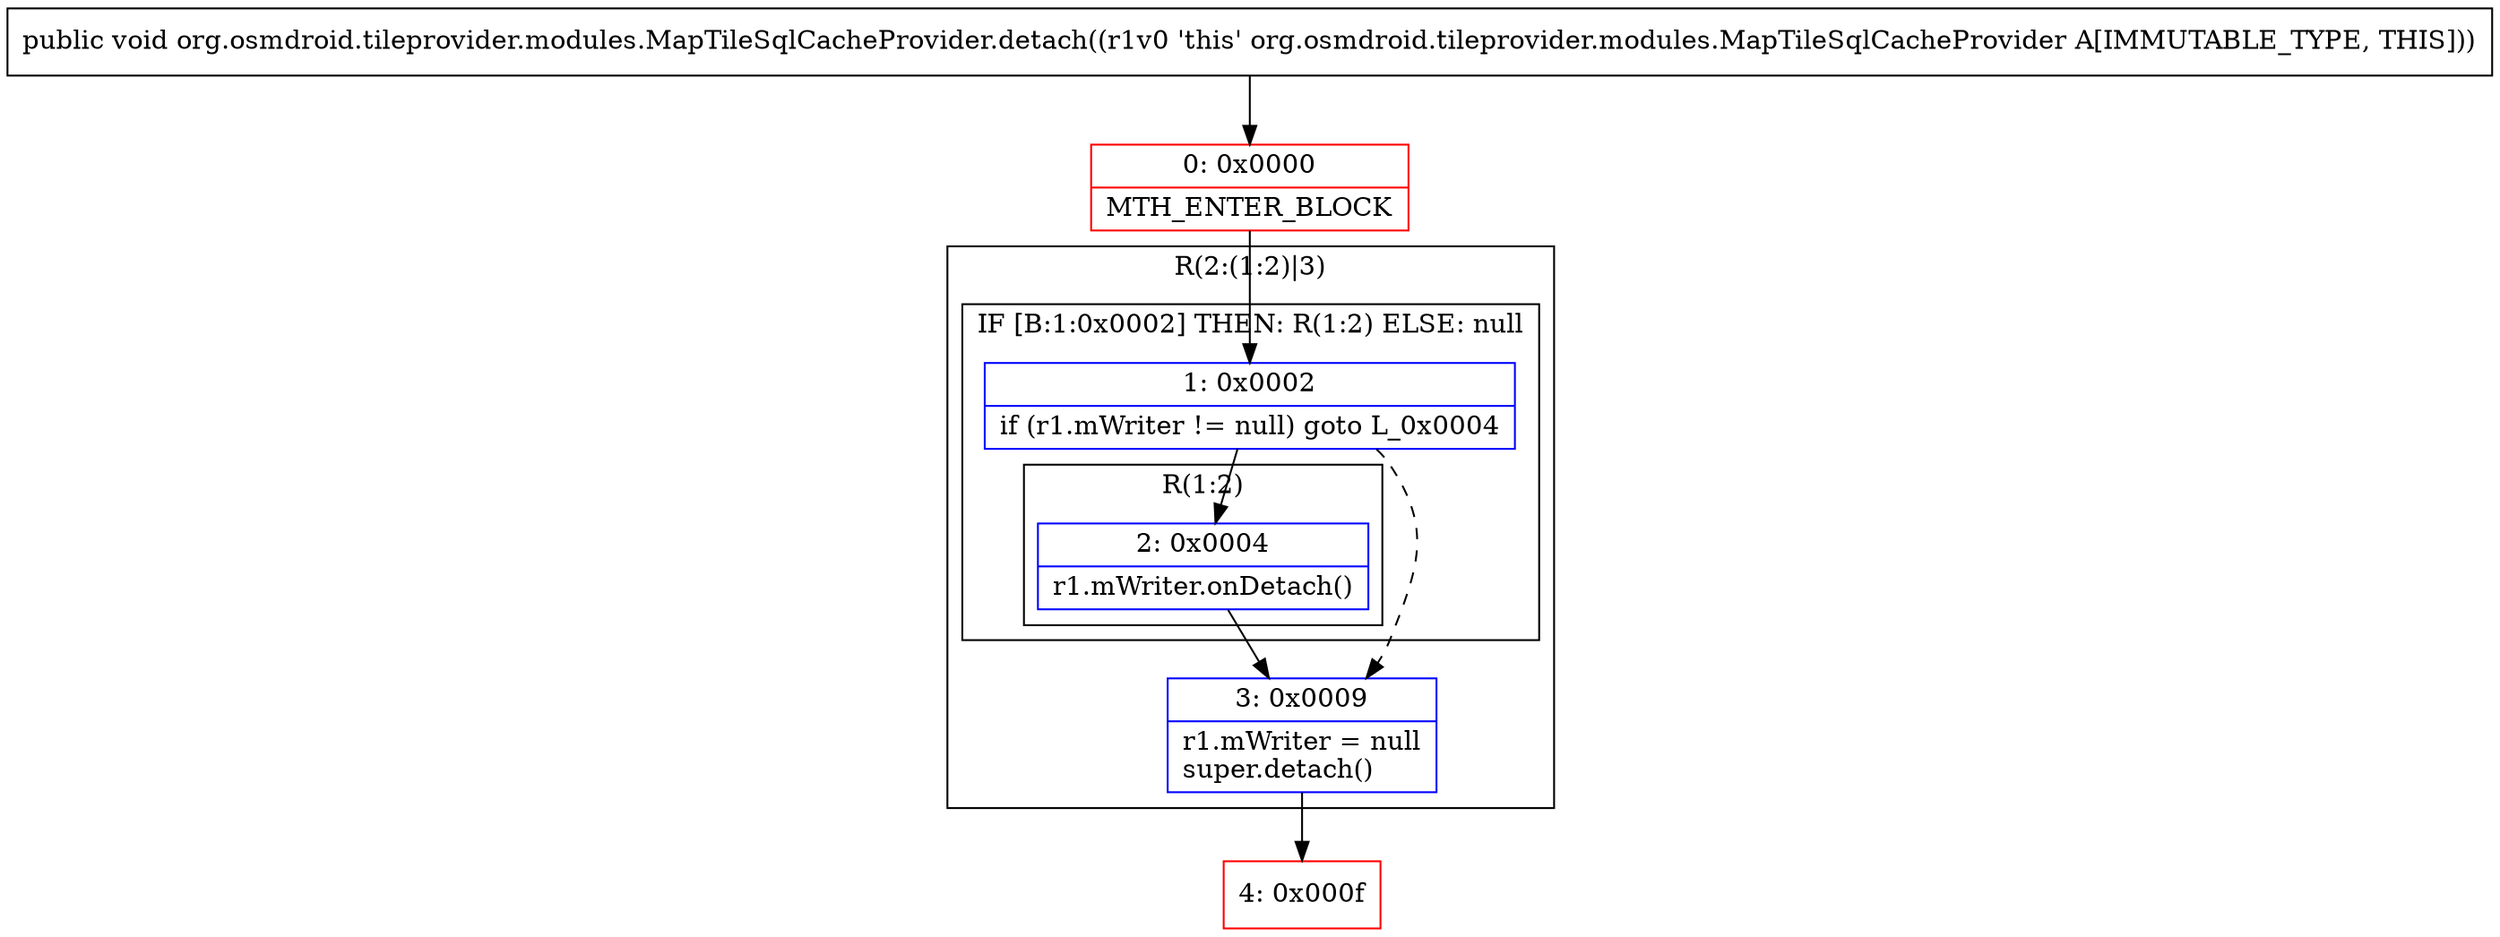 digraph "CFG fororg.osmdroid.tileprovider.modules.MapTileSqlCacheProvider.detach()V" {
subgraph cluster_Region_678218856 {
label = "R(2:(1:2)|3)";
node [shape=record,color=blue];
subgraph cluster_IfRegion_50273014 {
label = "IF [B:1:0x0002] THEN: R(1:2) ELSE: null";
node [shape=record,color=blue];
Node_1 [shape=record,label="{1\:\ 0x0002|if (r1.mWriter != null) goto L_0x0004\l}"];
subgraph cluster_Region_952953906 {
label = "R(1:2)";
node [shape=record,color=blue];
Node_2 [shape=record,label="{2\:\ 0x0004|r1.mWriter.onDetach()\l}"];
}
}
Node_3 [shape=record,label="{3\:\ 0x0009|r1.mWriter = null\lsuper.detach()\l}"];
}
Node_0 [shape=record,color=red,label="{0\:\ 0x0000|MTH_ENTER_BLOCK\l}"];
Node_4 [shape=record,color=red,label="{4\:\ 0x000f}"];
MethodNode[shape=record,label="{public void org.osmdroid.tileprovider.modules.MapTileSqlCacheProvider.detach((r1v0 'this' org.osmdroid.tileprovider.modules.MapTileSqlCacheProvider A[IMMUTABLE_TYPE, THIS])) }"];
MethodNode -> Node_0;
Node_1 -> Node_2;
Node_1 -> Node_3[style=dashed];
Node_2 -> Node_3;
Node_3 -> Node_4;
Node_0 -> Node_1;
}

